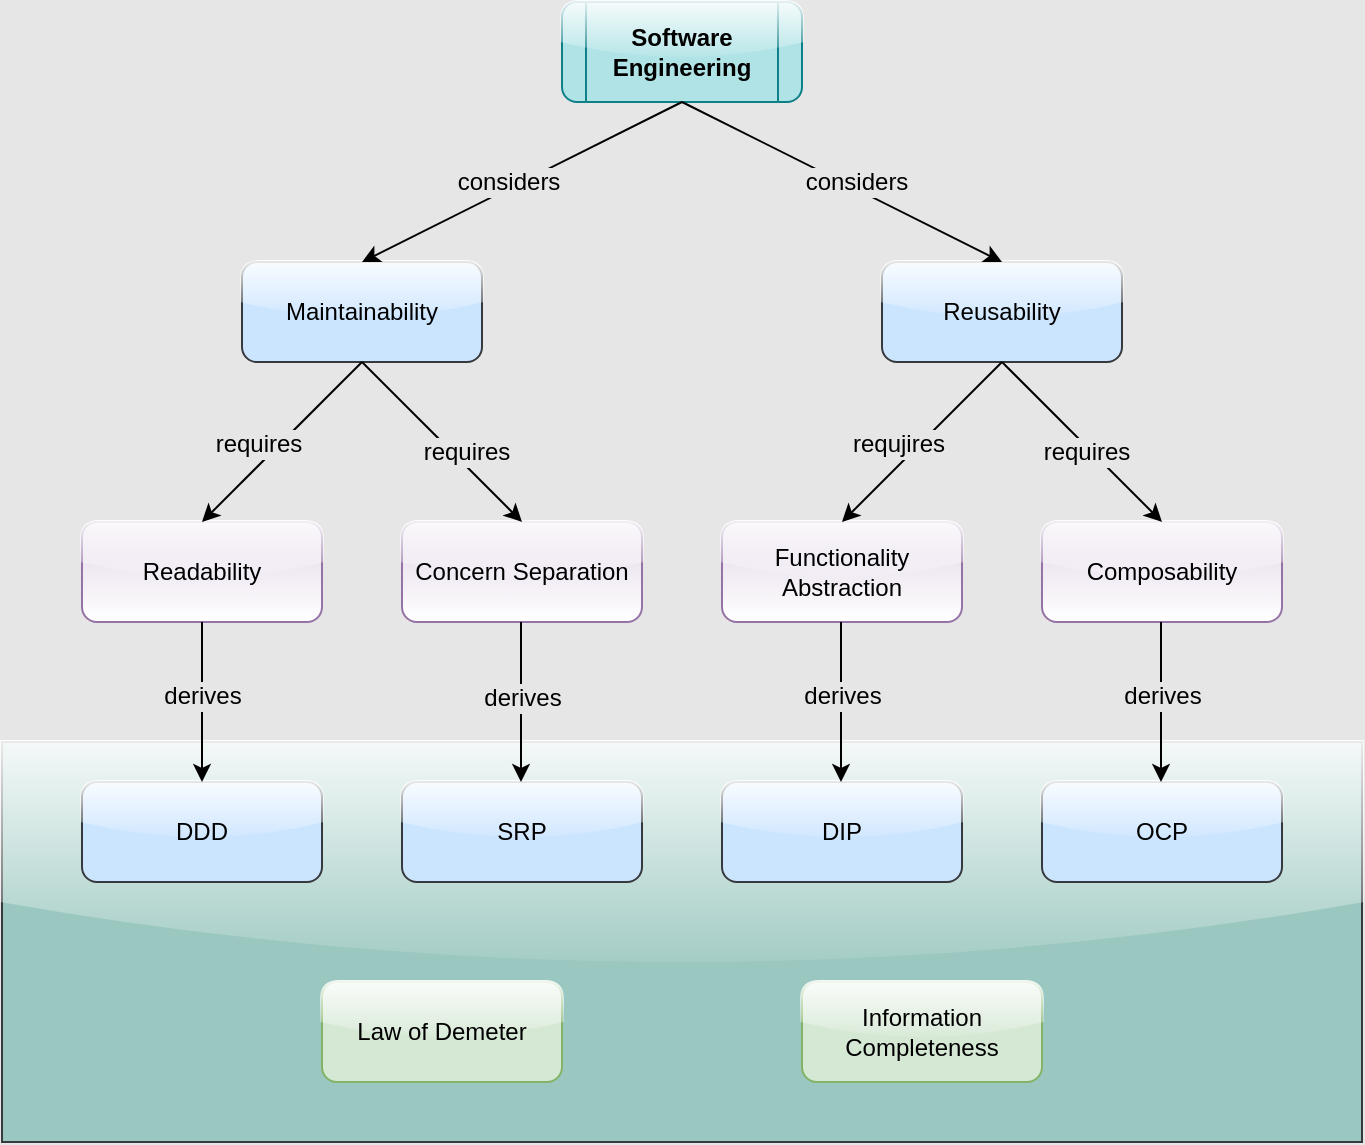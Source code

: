 <mxfile version="12.4.2" type="device" pages="1"><diagram id="llnVwAHEl8Ta32pZBreB" name="Page-1"><mxGraphModel dx="1055" dy="755" grid="1" gridSize="10" guides="1" tooltips="1" connect="1" arrows="1" fold="1" page="1" pageScale="1" pageWidth="1100" pageHeight="850" background="#E6E6E6" math="0" shadow="0"><root><mxCell id="0"/><mxCell id="1" parent="0"/><mxCell id="uTRBv5GEyW7FSntAVVKR-71" value="" style="rounded=0;whiteSpace=wrap;html=1;glass=1;comic=0;labelBackgroundColor=#E6E6E6;fillColor=#9AC7BF;strokeColor=#36393d;" vertex="1" parent="1"><mxGeometry x="120" y="480" width="680" height="200" as="geometry"/></mxCell><mxCell id="uTRBv5GEyW7FSntAVVKR-8" value="OCP" style="rounded=1;whiteSpace=wrap;html=1;fillColor=#cce5ff;strokeColor=#36393d;glass=1;" vertex="1" parent="1"><mxGeometry x="640" y="500" width="120" height="50" as="geometry"/></mxCell><mxCell id="uTRBv5GEyW7FSntAVVKR-9" value="SRP" style="rounded=1;whiteSpace=wrap;html=1;fillColor=#cce5ff;strokeColor=#36393d;glass=1;" vertex="1" parent="1"><mxGeometry x="320" y="500" width="120" height="50" as="geometry"/></mxCell><mxCell id="uTRBv5GEyW7FSntAVVKR-23" value="Law of Demeter" style="rounded=1;whiteSpace=wrap;html=1;fillColor=#d5e8d4;strokeColor=#82b366;glass=1;" vertex="1" parent="1"><mxGeometry x="280" y="600" width="120" height="50" as="geometry"/></mxCell><mxCell id="uTRBv5GEyW7FSntAVVKR-35" value="DIP" style="rounded=1;whiteSpace=wrap;html=1;fillColor=#cce5ff;strokeColor=#36393d;glass=1;" vertex="1" parent="1"><mxGeometry x="480" y="500" width="120" height="50" as="geometry"/></mxCell><mxCell id="uTRBv5GEyW7FSntAVVKR-36" value="Information Completeness" style="rounded=1;whiteSpace=wrap;html=1;fillColor=#d5e8d4;strokeColor=#82b366;glass=1;" vertex="1" parent="1"><mxGeometry x="520" y="600" width="120" height="50" as="geometry"/></mxCell><mxCell id="uTRBv5GEyW7FSntAVVKR-37" value="DDD" style="rounded=1;whiteSpace=wrap;html=1;fillColor=#cce5ff;strokeColor=#36393d;glass=1;" vertex="1" parent="1"><mxGeometry x="160" y="500" width="120" height="50" as="geometry"/></mxCell><mxCell id="uTRBv5GEyW7FSntAVVKR-38" value="&lt;b&gt;Software Engineering&lt;/b&gt;" style="shape=process;whiteSpace=wrap;html=1;backgroundOutline=1;fillColor=#b0e3e6;strokeColor=#0e8088;glass=1;comic=0;rounded=1;" vertex="1" parent="1"><mxGeometry x="400" y="110" width="120" height="50" as="geometry"/></mxCell><mxCell id="uTRBv5GEyW7FSntAVVKR-39" value="Maintainability" style="rounded=1;whiteSpace=wrap;html=1;fillColor=#cce5ff;strokeColor=#36393d;glass=1;" vertex="1" parent="1"><mxGeometry x="240" y="240" width="120" height="50" as="geometry"/></mxCell><mxCell id="uTRBv5GEyW7FSntAVVKR-40" value="Reusability" style="rounded=1;whiteSpace=wrap;html=1;fillColor=#cce5ff;strokeColor=#36393d;glass=1;" vertex="1" parent="1"><mxGeometry x="560" y="240" width="120" height="50" as="geometry"/></mxCell><mxCell id="uTRBv5GEyW7FSntAVVKR-41" value="" style="endArrow=classic;html=1;entryX=0.5;entryY=0;entryDx=0;entryDy=0;exitX=0.5;exitY=1;exitDx=0;exitDy=0;" edge="1" parent="1" source="uTRBv5GEyW7FSntAVVKR-38" target="uTRBv5GEyW7FSntAVVKR-39"><mxGeometry width="50" height="50" relative="1" as="geometry"><mxPoint x="340" y="370" as="sourcePoint"/><mxPoint x="390" y="320" as="targetPoint"/></mxGeometry></mxCell><mxCell id="uTRBv5GEyW7FSntAVVKR-42" value="considers" style="text;html=1;align=center;verticalAlign=middle;resizable=0;points=[];;labelBackgroundColor=#E6E6E6;" vertex="1" connectable="0" parent="uTRBv5GEyW7FSntAVVKR-41"><mxGeometry x="-0.116" y="-3" relative="1" as="geometry"><mxPoint x="-14.97" y="7.45" as="offset"/></mxGeometry></mxCell><mxCell id="uTRBv5GEyW7FSntAVVKR-43" value="" style="endArrow=classic;html=1;entryX=0.5;entryY=0;entryDx=0;entryDy=0;exitX=0.5;exitY=1;exitDx=0;exitDy=0;" edge="1" parent="1" source="uTRBv5GEyW7FSntAVVKR-38" target="uTRBv5GEyW7FSntAVVKR-40"><mxGeometry width="50" height="50" relative="1" as="geometry"><mxPoint x="610" y="470" as="sourcePoint"/><mxPoint x="660" y="420" as="targetPoint"/></mxGeometry></mxCell><mxCell id="uTRBv5GEyW7FSntAVVKR-44" value="considers" style="text;html=1;align=center;verticalAlign=middle;resizable=0;points=[];;labelBackgroundColor=#E6E6E6;" vertex="1" connectable="0" parent="uTRBv5GEyW7FSntAVVKR-43"><mxGeometry x="-0.121" y="1" relative="1" as="geometry"><mxPoint x="15.74" y="5.61" as="offset"/></mxGeometry></mxCell><mxCell id="uTRBv5GEyW7FSntAVVKR-45" value="Functionality Abstraction" style="rounded=1;whiteSpace=wrap;html=1;fillColor=#e1d5e7;strokeColor=#9673a6;glass=1;gradientColor=#ffffff;" vertex="1" parent="1"><mxGeometry x="480" y="370" width="120" height="50" as="geometry"/></mxCell><mxCell id="uTRBv5GEyW7FSntAVVKR-46" value="Composability" style="rounded=1;whiteSpace=wrap;html=1;fillColor=#e1d5e7;strokeColor=#9673a6;glass=1;gradientColor=#ffffff;" vertex="1" parent="1"><mxGeometry x="640" y="370" width="120" height="50" as="geometry"/></mxCell><mxCell id="uTRBv5GEyW7FSntAVVKR-47" value="Concern Separation" style="rounded=1;whiteSpace=wrap;html=1;fillColor=#e1d5e7;strokeColor=#9673a6;glass=1;gradientColor=#ffffff;" vertex="1" parent="1"><mxGeometry x="320" y="370" width="120" height="50" as="geometry"/></mxCell><mxCell id="uTRBv5GEyW7FSntAVVKR-48" value="" style="endArrow=classic;html=1;entryX=0.5;entryY=0;entryDx=0;entryDy=0;exitX=0.5;exitY=1;exitDx=0;exitDy=0;" edge="1" parent="1" source="uTRBv5GEyW7FSntAVVKR-39" target="uTRBv5GEyW7FSntAVVKR-47"><mxGeometry width="50" height="50" relative="1" as="geometry"><mxPoint x="590" y="490" as="sourcePoint"/><mxPoint x="470" y="570" as="targetPoint"/></mxGeometry></mxCell><mxCell id="uTRBv5GEyW7FSntAVVKR-49" value="requires" style="text;html=1;align=center;verticalAlign=middle;resizable=0;points=[];;labelBackgroundColor=#E6E6E6;" vertex="1" connectable="0" parent="uTRBv5GEyW7FSntAVVKR-48"><mxGeometry x="-0.116" y="-3" relative="1" as="geometry"><mxPoint x="18.82" y="7.45" as="offset"/></mxGeometry></mxCell><mxCell id="uTRBv5GEyW7FSntAVVKR-50" value="" style="endArrow=classic;html=1;entryX=0.5;entryY=0;entryDx=0;entryDy=0;exitX=0.5;exitY=1;exitDx=0;exitDy=0;" edge="1" parent="1" source="uTRBv5GEyW7FSntAVVKR-40" target="uTRBv5GEyW7FSntAVVKR-45"><mxGeometry width="50" height="50" relative="1" as="geometry"><mxPoint x="570" y="520" as="sourcePoint"/><mxPoint x="450" y="600" as="targetPoint"/></mxGeometry></mxCell><mxCell id="uTRBv5GEyW7FSntAVVKR-51" value="requjires" style="text;html=1;align=center;verticalAlign=middle;resizable=0;points=[];;labelBackgroundColor=#E6E6E6;" vertex="1" connectable="0" parent="uTRBv5GEyW7FSntAVVKR-50"><mxGeometry x="-0.116" y="-3" relative="1" as="geometry"><mxPoint x="-14.97" y="7.45" as="offset"/></mxGeometry></mxCell><mxCell id="uTRBv5GEyW7FSntAVVKR-52" value="" style="endArrow=classic;html=1;entryX=0.5;entryY=0;entryDx=0;entryDy=0;exitX=0.5;exitY=1;exitDx=0;exitDy=0;" edge="1" parent="1" source="uTRBv5GEyW7FSntAVVKR-40" target="uTRBv5GEyW7FSntAVVKR-46"><mxGeometry width="50" height="50" relative="1" as="geometry"><mxPoint x="700" y="510" as="sourcePoint"/><mxPoint x="580" y="590" as="targetPoint"/></mxGeometry></mxCell><mxCell id="uTRBv5GEyW7FSntAVVKR-53" value="requires" style="text;html=1;align=center;verticalAlign=middle;resizable=0;points=[];;labelBackgroundColor=#E6E6E6;" vertex="1" connectable="0" parent="uTRBv5GEyW7FSntAVVKR-52"><mxGeometry x="-0.116" y="-3" relative="1" as="geometry"><mxPoint x="8.82" y="7.45" as="offset"/></mxGeometry></mxCell><mxCell id="uTRBv5GEyW7FSntAVVKR-54" value="Readability" style="rounded=1;whiteSpace=wrap;html=1;fillColor=#e1d5e7;strokeColor=#9673a6;gradientColor=#ffffff;glass=1;" vertex="1" parent="1"><mxGeometry x="160" y="370" width="120" height="50" as="geometry"/></mxCell><mxCell id="uTRBv5GEyW7FSntAVVKR-55" value="" style="endArrow=classic;html=1;entryX=0.5;entryY=0;entryDx=0;entryDy=0;exitX=0.5;exitY=1;exitDx=0;exitDy=0;" edge="1" parent="1" source="uTRBv5GEyW7FSntAVVKR-39" target="uTRBv5GEyW7FSntAVVKR-54"><mxGeometry width="50" height="50" relative="1" as="geometry"><mxPoint x="370" y="490" as="sourcePoint"/><mxPoint x="490" y="560" as="targetPoint"/></mxGeometry></mxCell><mxCell id="uTRBv5GEyW7FSntAVVKR-56" value="requires" style="text;html=1;align=center;verticalAlign=middle;resizable=0;points=[];;labelBackgroundColor=#E6E6E6;" vertex="1" connectable="0" parent="uTRBv5GEyW7FSntAVVKR-55"><mxGeometry x="-0.116" y="-3" relative="1" as="geometry"><mxPoint x="-14.97" y="7.45" as="offset"/></mxGeometry></mxCell><mxCell id="uTRBv5GEyW7FSntAVVKR-57" value="" style="endArrow=classic;html=1;exitX=0.5;exitY=1;exitDx=0;exitDy=0;entryX=0.5;entryY=0;entryDx=0;entryDy=0;" edge="1" parent="1" source="uTRBv5GEyW7FSntAVVKR-54" target="uTRBv5GEyW7FSntAVVKR-37"><mxGeometry width="50" height="50" relative="1" as="geometry"><mxPoint x="210" y="450" as="sourcePoint"/><mxPoint x="210" y="610" as="targetPoint"/></mxGeometry></mxCell><mxCell id="uTRBv5GEyW7FSntAVVKR-58" value="derives" style="text;html=1;align=center;verticalAlign=middle;resizable=0;points=[];;labelBackgroundColor=#E6E6E6;" vertex="1" connectable="0" parent="uTRBv5GEyW7FSntAVVKR-57"><mxGeometry x="-0.116" y="-3" relative="1" as="geometry"><mxPoint x="3.0" y="1.0" as="offset"/></mxGeometry></mxCell><mxCell id="uTRBv5GEyW7FSntAVVKR-65" value="" style="endArrow=classic;html=1;exitX=0.5;exitY=1;exitDx=0;exitDy=0;entryX=0.5;entryY=0;entryDx=0;entryDy=0;" edge="1" parent="1"><mxGeometry width="50" height="50" relative="1" as="geometry"><mxPoint x="379.5" y="420" as="sourcePoint"/><mxPoint x="379.5" y="500" as="targetPoint"/></mxGeometry></mxCell><mxCell id="uTRBv5GEyW7FSntAVVKR-66" value="derives" style="text;html=1;align=center;verticalAlign=middle;resizable=0;points=[];;labelBackgroundColor=#E6E6E6;" vertex="1" connectable="0" parent="uTRBv5GEyW7FSntAVVKR-65"><mxGeometry x="-0.116" y="-3" relative="1" as="geometry"><mxPoint x="3.0" y="2.45" as="offset"/></mxGeometry></mxCell><mxCell id="uTRBv5GEyW7FSntAVVKR-67" value="" style="endArrow=classic;html=1;exitX=0.5;exitY=1;exitDx=0;exitDy=0;entryX=0.5;entryY=0;entryDx=0;entryDy=0;" edge="1" parent="1"><mxGeometry width="50" height="50" relative="1" as="geometry"><mxPoint x="539.5" y="420" as="sourcePoint"/><mxPoint x="539.5" y="500" as="targetPoint"/></mxGeometry></mxCell><mxCell id="uTRBv5GEyW7FSntAVVKR-68" value="derives" style="text;html=1;align=center;verticalAlign=middle;resizable=0;points=[];;labelBackgroundColor=#E6E6E6;" vertex="1" connectable="0" parent="uTRBv5GEyW7FSntAVVKR-67"><mxGeometry x="-0.116" y="-3" relative="1" as="geometry"><mxPoint x="3.0" y="1.45" as="offset"/></mxGeometry></mxCell><mxCell id="uTRBv5GEyW7FSntAVVKR-69" value="" style="endArrow=classic;html=1;exitX=0.5;exitY=1;exitDx=0;exitDy=0;entryX=0.5;entryY=0;entryDx=0;entryDy=0;" edge="1" parent="1"><mxGeometry width="50" height="50" relative="1" as="geometry"><mxPoint x="699.5" y="420" as="sourcePoint"/><mxPoint x="699.5" y="500" as="targetPoint"/></mxGeometry></mxCell><mxCell id="uTRBv5GEyW7FSntAVVKR-70" value="derives" style="text;html=1;align=center;verticalAlign=middle;resizable=0;points=[];;labelBackgroundColor=#E6E6E6;" vertex="1" connectable="0" parent="uTRBv5GEyW7FSntAVVKR-69"><mxGeometry x="-0.116" y="-3" relative="1" as="geometry"><mxPoint x="3.0" y="1.45" as="offset"/></mxGeometry></mxCell></root></mxGraphModel></diagram></mxfile>